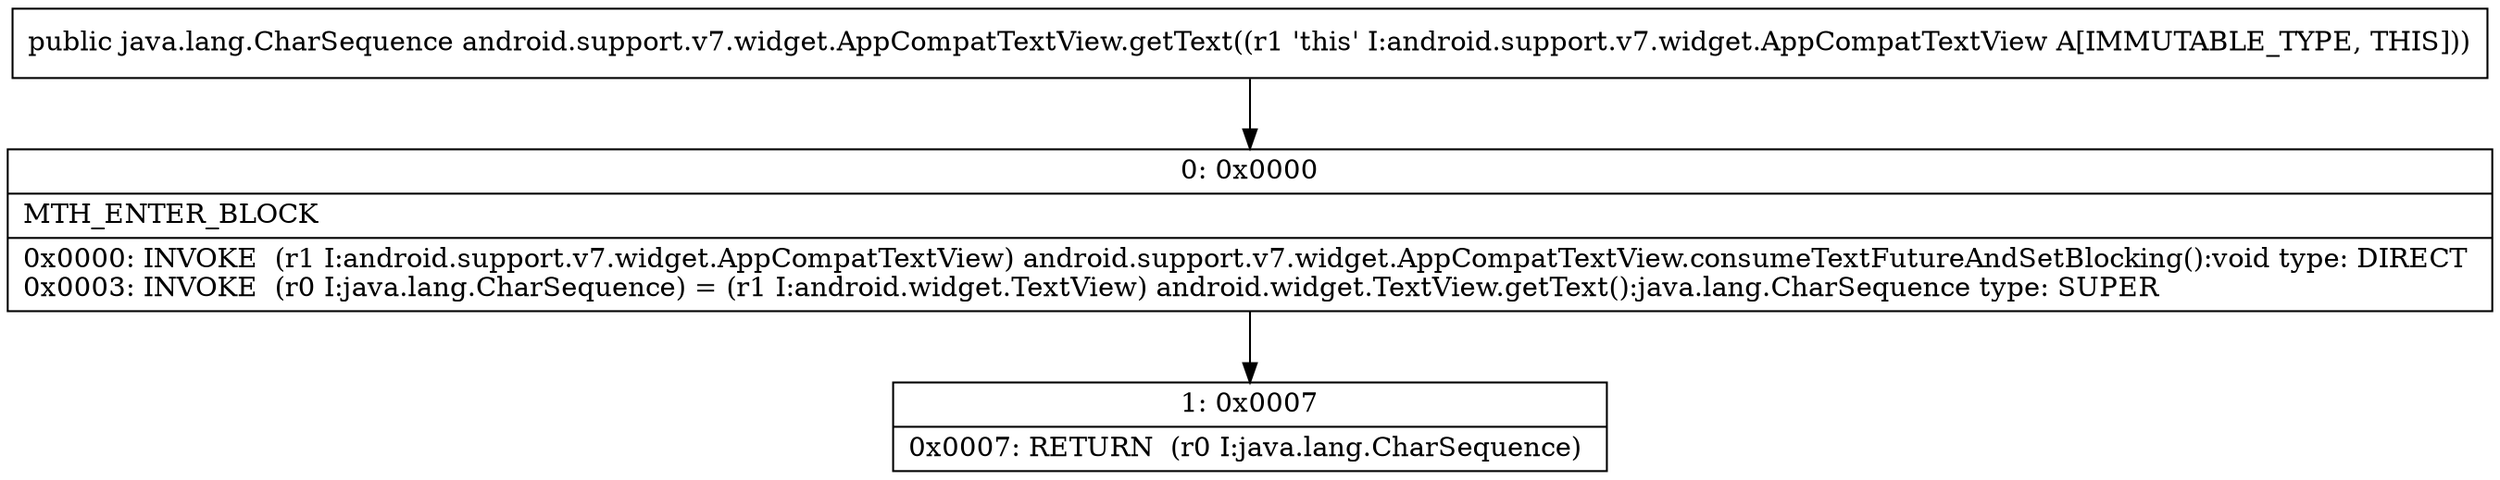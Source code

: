 digraph "CFG forandroid.support.v7.widget.AppCompatTextView.getText()Ljava\/lang\/CharSequence;" {
Node_0 [shape=record,label="{0\:\ 0x0000|MTH_ENTER_BLOCK\l|0x0000: INVOKE  (r1 I:android.support.v7.widget.AppCompatTextView) android.support.v7.widget.AppCompatTextView.consumeTextFutureAndSetBlocking():void type: DIRECT \l0x0003: INVOKE  (r0 I:java.lang.CharSequence) = (r1 I:android.widget.TextView) android.widget.TextView.getText():java.lang.CharSequence type: SUPER \l}"];
Node_1 [shape=record,label="{1\:\ 0x0007|0x0007: RETURN  (r0 I:java.lang.CharSequence) \l}"];
MethodNode[shape=record,label="{public java.lang.CharSequence android.support.v7.widget.AppCompatTextView.getText((r1 'this' I:android.support.v7.widget.AppCompatTextView A[IMMUTABLE_TYPE, THIS])) }"];
MethodNode -> Node_0;
Node_0 -> Node_1;
}


